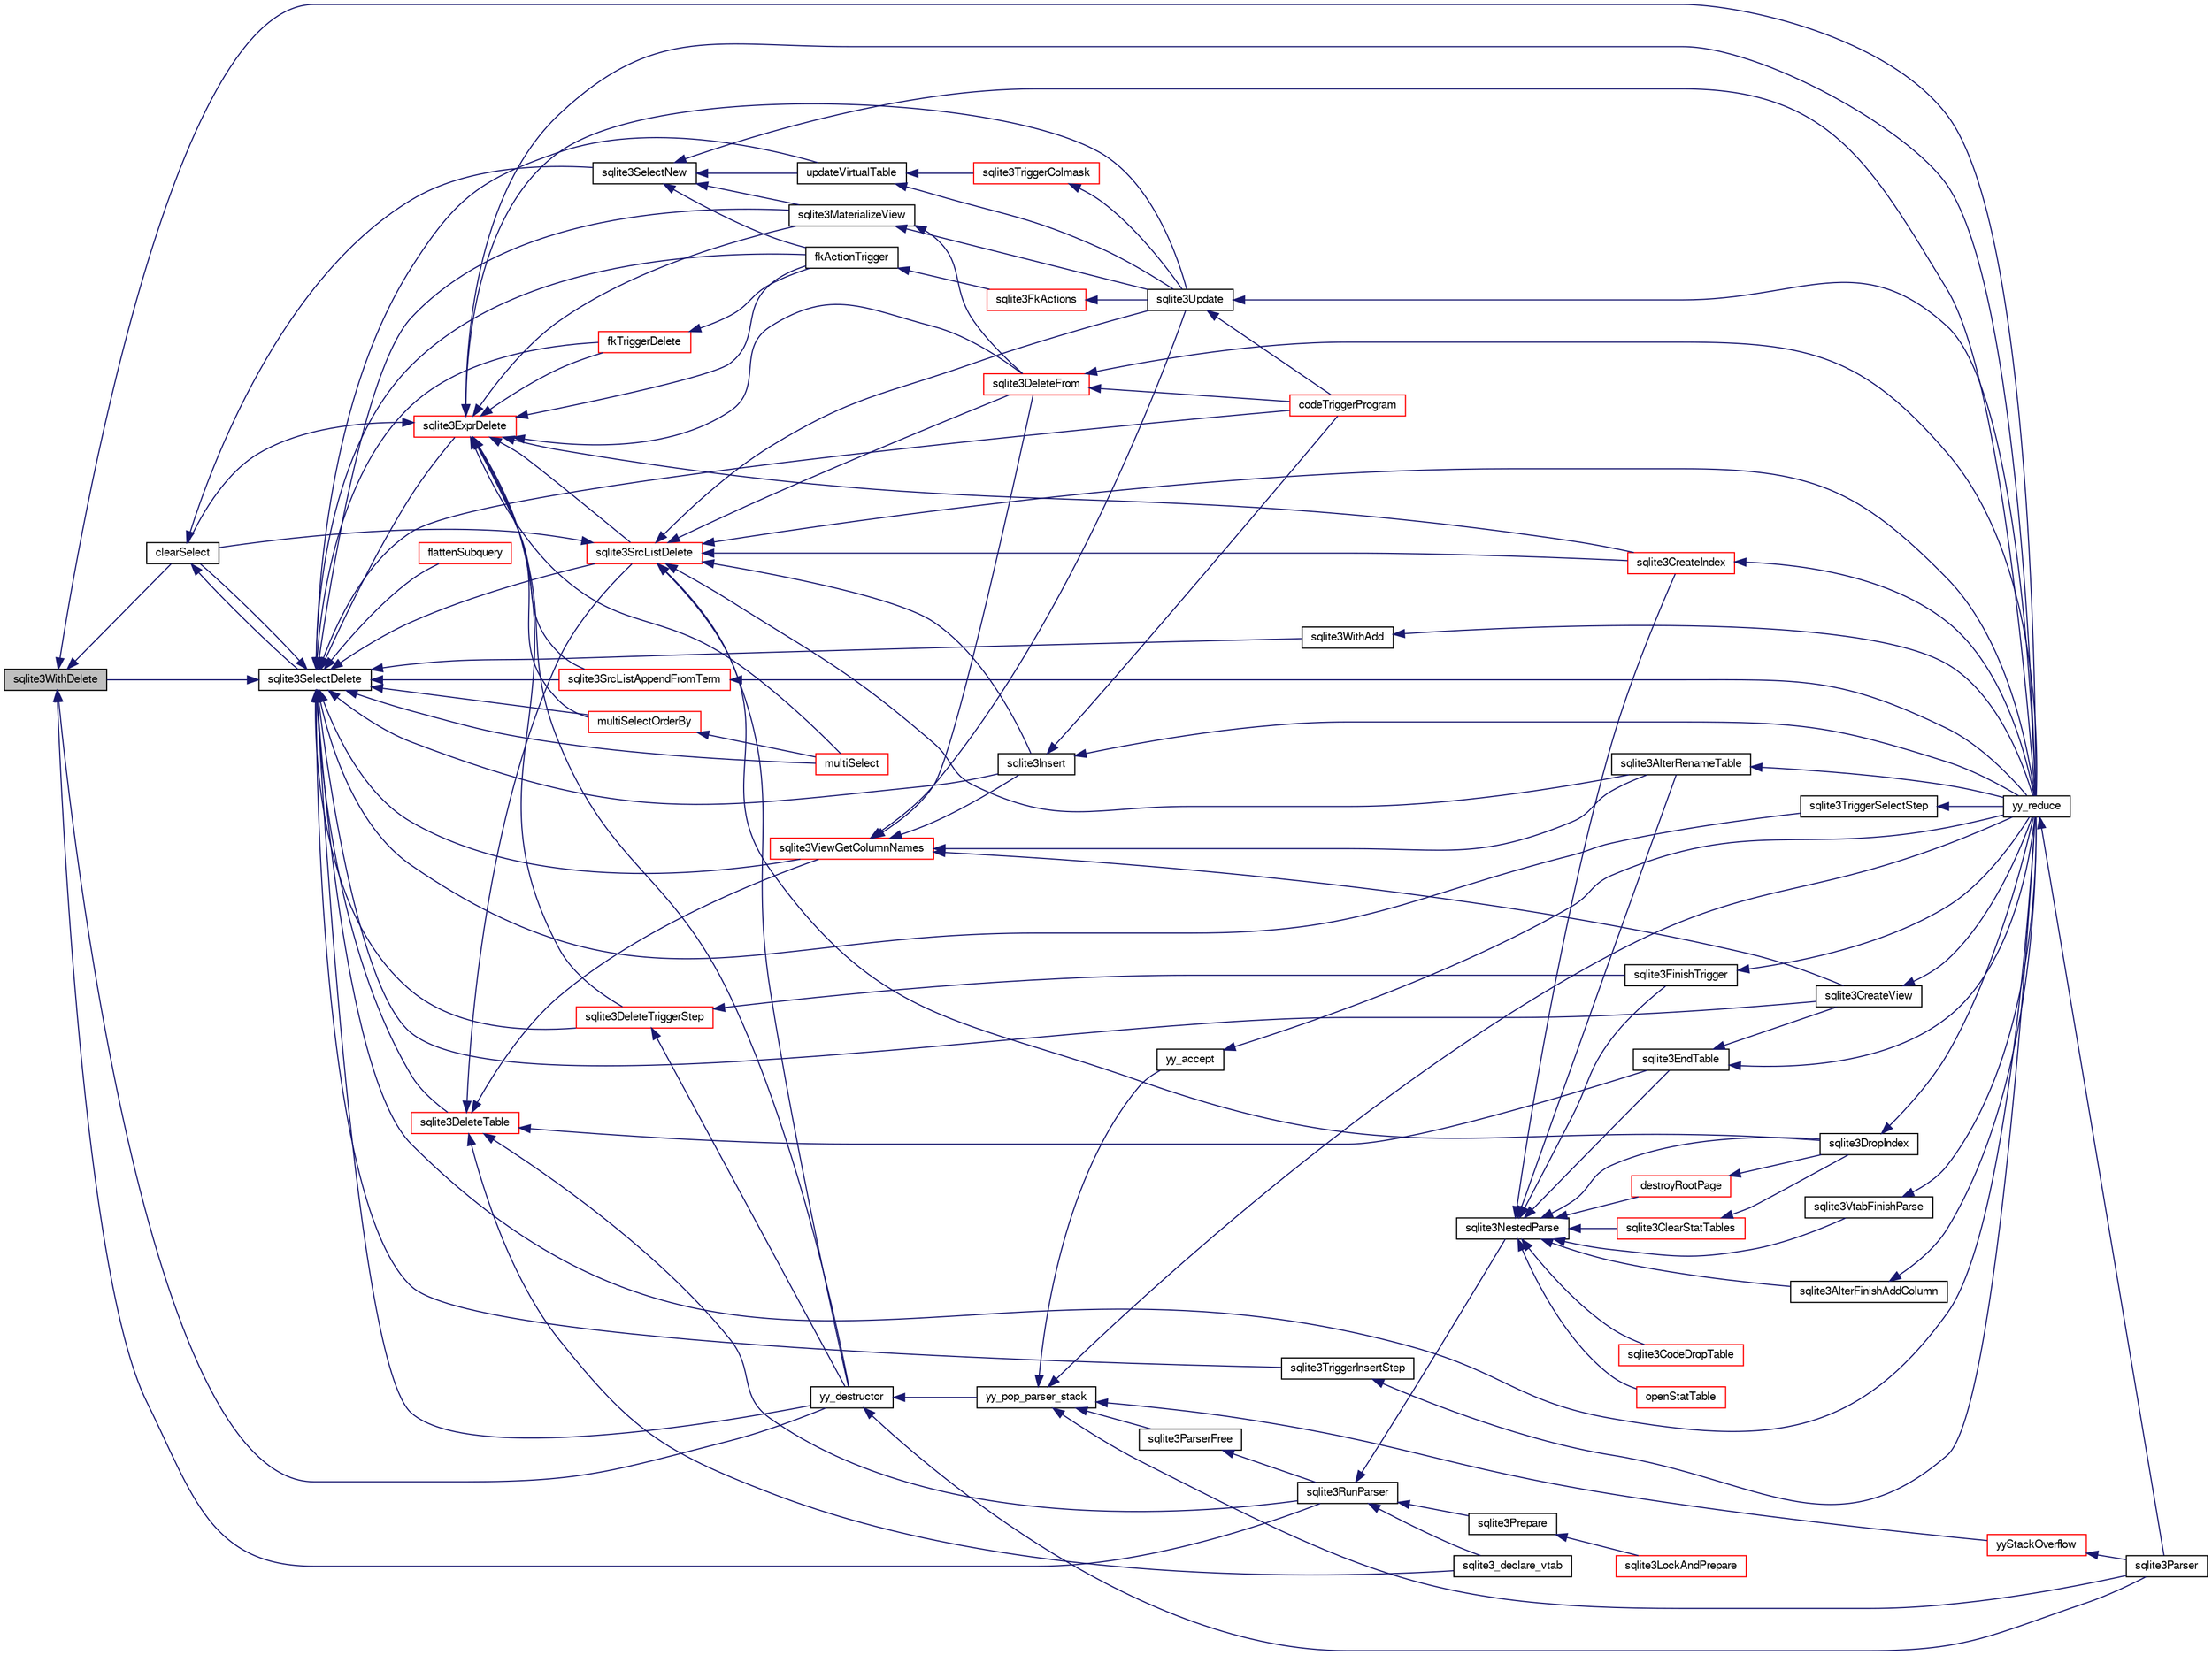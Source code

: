 digraph "sqlite3WithDelete"
{
  edge [fontname="FreeSans",fontsize="10",labelfontname="FreeSans",labelfontsize="10"];
  node [fontname="FreeSans",fontsize="10",shape=record];
  rankdir="LR";
  Node820955 [label="sqlite3WithDelete",height=0.2,width=0.4,color="black", fillcolor="grey75", style="filled", fontcolor="black"];
  Node820955 -> Node820956 [dir="back",color="midnightblue",fontsize="10",style="solid",fontname="FreeSans"];
  Node820956 [label="clearSelect",height=0.2,width=0.4,color="black", fillcolor="white", style="filled",URL="$sqlite3_8c.html#ac083bac4f2f02c26aa02fc24ca8c2dd9"];
  Node820956 -> Node820957 [dir="back",color="midnightblue",fontsize="10",style="solid",fontname="FreeSans"];
  Node820957 [label="sqlite3SelectNew",height=0.2,width=0.4,color="black", fillcolor="white", style="filled",URL="$sqlite3_8c.html#af637faf2f42e6ac5b93c317ed350252c"];
  Node820957 -> Node820958 [dir="back",color="midnightblue",fontsize="10",style="solid",fontname="FreeSans"];
  Node820958 [label="sqlite3MaterializeView",height=0.2,width=0.4,color="black", fillcolor="white", style="filled",URL="$sqlite3_8c.html#a4557984b0b75f998fb0c3f231c9b1def"];
  Node820958 -> Node820959 [dir="back",color="midnightblue",fontsize="10",style="solid",fontname="FreeSans"];
  Node820959 [label="sqlite3DeleteFrom",height=0.2,width=0.4,color="red", fillcolor="white", style="filled",URL="$sqlite3_8c.html#ab9b4b45349188b49eabb23f94608a091"];
  Node820959 -> Node820964 [dir="back",color="midnightblue",fontsize="10",style="solid",fontname="FreeSans"];
  Node820964 [label="codeTriggerProgram",height=0.2,width=0.4,color="red", fillcolor="white", style="filled",URL="$sqlite3_8c.html#a120801f59d9281d201d2ff4b2606836e"];
  Node820959 -> Node820962 [dir="back",color="midnightblue",fontsize="10",style="solid",fontname="FreeSans"];
  Node820962 [label="yy_reduce",height=0.2,width=0.4,color="black", fillcolor="white", style="filled",URL="$sqlite3_8c.html#a7c419a9b25711c666a9a2449ef377f14"];
  Node820962 -> Node820963 [dir="back",color="midnightblue",fontsize="10",style="solid",fontname="FreeSans"];
  Node820963 [label="sqlite3Parser",height=0.2,width=0.4,color="black", fillcolor="white", style="filled",URL="$sqlite3_8c.html#a0327d71a5fabe0b6a343d78a2602e72a"];
  Node820958 -> Node820972 [dir="back",color="midnightblue",fontsize="10",style="solid",fontname="FreeSans"];
  Node820972 [label="sqlite3Update",height=0.2,width=0.4,color="black", fillcolor="white", style="filled",URL="$sqlite3_8c.html#ac5aa67c46e8cc8174566fabe6809fafa"];
  Node820972 -> Node820964 [dir="back",color="midnightblue",fontsize="10",style="solid",fontname="FreeSans"];
  Node820972 -> Node820962 [dir="back",color="midnightblue",fontsize="10",style="solid",fontname="FreeSans"];
  Node820957 -> Node820975 [dir="back",color="midnightblue",fontsize="10",style="solid",fontname="FreeSans"];
  Node820975 [label="fkActionTrigger",height=0.2,width=0.4,color="black", fillcolor="white", style="filled",URL="$sqlite3_8c.html#a45d66e3277860bacad58eb6296680c8e"];
  Node820975 -> Node820968 [dir="back",color="midnightblue",fontsize="10",style="solid",fontname="FreeSans"];
  Node820968 [label="sqlite3FkActions",height=0.2,width=0.4,color="red", fillcolor="white", style="filled",URL="$sqlite3_8c.html#a39159bd1623724946c22355ba7f3ef90"];
  Node820968 -> Node820972 [dir="back",color="midnightblue",fontsize="10",style="solid",fontname="FreeSans"];
  Node820957 -> Node820976 [dir="back",color="midnightblue",fontsize="10",style="solid",fontname="FreeSans"];
  Node820976 [label="updateVirtualTable",height=0.2,width=0.4,color="black", fillcolor="white", style="filled",URL="$sqlite3_8c.html#a740220531db9293c39a2cdd7da3f74e1"];
  Node820976 -> Node820974 [dir="back",color="midnightblue",fontsize="10",style="solid",fontname="FreeSans"];
  Node820974 [label="sqlite3TriggerColmask",height=0.2,width=0.4,color="red", fillcolor="white", style="filled",URL="$sqlite3_8c.html#acace8e99e37ae5e84ea03c65e820c540"];
  Node820974 -> Node820972 [dir="back",color="midnightblue",fontsize="10",style="solid",fontname="FreeSans"];
  Node820976 -> Node820972 [dir="back",color="midnightblue",fontsize="10",style="solid",fontname="FreeSans"];
  Node820957 -> Node820962 [dir="back",color="midnightblue",fontsize="10",style="solid",fontname="FreeSans"];
  Node820956 -> Node820977 [dir="back",color="midnightblue",fontsize="10",style="solid",fontname="FreeSans"];
  Node820977 [label="sqlite3SelectDelete",height=0.2,width=0.4,color="black", fillcolor="white", style="filled",URL="$sqlite3_8c.html#a0f56959f0acac85496744f0d068854a0"];
  Node820977 -> Node820978 [dir="back",color="midnightblue",fontsize="10",style="solid",fontname="FreeSans"];
  Node820978 [label="sqlite3ExprDelete",height=0.2,width=0.4,color="red", fillcolor="white", style="filled",URL="$sqlite3_8c.html#ae4e21ab5918e0428fbaa9e615dceb309"];
  Node820978 -> Node821007 [dir="back",color="midnightblue",fontsize="10",style="solid",fontname="FreeSans"];
  Node821007 [label="sqlite3CreateIndex",height=0.2,width=0.4,color="red", fillcolor="white", style="filled",URL="$sqlite3_8c.html#a8dbe5e590ab6c58a8c45f34f7c81e825"];
  Node821007 -> Node820962 [dir="back",color="midnightblue",fontsize="10",style="solid",fontname="FreeSans"];
  Node820978 -> Node821123 [dir="back",color="midnightblue",fontsize="10",style="solid",fontname="FreeSans"];
  Node821123 [label="sqlite3SrcListDelete",height=0.2,width=0.4,color="red", fillcolor="white", style="filled",URL="$sqlite3_8c.html#acc250a3e5e7fd8889a16a9f28e3e7312"];
  Node821123 -> Node820992 [dir="back",color="midnightblue",fontsize="10",style="solid",fontname="FreeSans"];
  Node820992 [label="sqlite3AlterRenameTable",height=0.2,width=0.4,color="black", fillcolor="white", style="filled",URL="$sqlite3_8c.html#aa5cfdb507ff74e559f2efb0318c96d2c"];
  Node820992 -> Node820962 [dir="back",color="midnightblue",fontsize="10",style="solid",fontname="FreeSans"];
  Node821123 -> Node821007 [dir="back",color="midnightblue",fontsize="10",style="solid",fontname="FreeSans"];
  Node821123 -> Node821108 [dir="back",color="midnightblue",fontsize="10",style="solid",fontname="FreeSans"];
  Node821108 [label="sqlite3DropIndex",height=0.2,width=0.4,color="black", fillcolor="white", style="filled",URL="$sqlite3_8c.html#a3ffd2536f34a0cf6d427710b06b71e83"];
  Node821108 -> Node820962 [dir="back",color="midnightblue",fontsize="10",style="solid",fontname="FreeSans"];
  Node821123 -> Node820959 [dir="back",color="midnightblue",fontsize="10",style="solid",fontname="FreeSans"];
  Node821123 -> Node820971 [dir="back",color="midnightblue",fontsize="10",style="solid",fontname="FreeSans"];
  Node820971 [label="sqlite3Insert",height=0.2,width=0.4,color="black", fillcolor="white", style="filled",URL="$sqlite3_8c.html#a5b17c9c2000bae6bdff8e6be48d7dc2b"];
  Node820971 -> Node820964 [dir="back",color="midnightblue",fontsize="10",style="solid",fontname="FreeSans"];
  Node820971 -> Node820962 [dir="back",color="midnightblue",fontsize="10",style="solid",fontname="FreeSans"];
  Node821123 -> Node820956 [dir="back",color="midnightblue",fontsize="10",style="solid",fontname="FreeSans"];
  Node821123 -> Node820972 [dir="back",color="midnightblue",fontsize="10",style="solid",fontname="FreeSans"];
  Node821123 -> Node821127 [dir="back",color="midnightblue",fontsize="10",style="solid",fontname="FreeSans"];
  Node821127 [label="yy_destructor",height=0.2,width=0.4,color="black", fillcolor="white", style="filled",URL="$sqlite3_8c.html#afca0f0d2a9c0e0ca0625382394fa060e"];
  Node821127 -> Node821128 [dir="back",color="midnightblue",fontsize="10",style="solid",fontname="FreeSans"];
  Node821128 [label="yy_pop_parser_stack",height=0.2,width=0.4,color="black", fillcolor="white", style="filled",URL="$sqlite3_8c.html#aa142fdd91628fd550751c6ef4e29b603"];
  Node821128 -> Node821129 [dir="back",color="midnightblue",fontsize="10",style="solid",fontname="FreeSans"];
  Node821129 [label="sqlite3ParserFree",height=0.2,width=0.4,color="black", fillcolor="white", style="filled",URL="$sqlite3_8c.html#a75d41a16c8dff0547dcca208ff4d5d7d"];
  Node821129 -> Node821130 [dir="back",color="midnightblue",fontsize="10",style="solid",fontname="FreeSans"];
  Node821130 [label="sqlite3RunParser",height=0.2,width=0.4,color="black", fillcolor="white", style="filled",URL="$sqlite3_8c.html#a174f16a9adcc64bf971bae4a5ffa3488"];
  Node821130 -> Node821131 [dir="back",color="midnightblue",fontsize="10",style="solid",fontname="FreeSans"];
  Node821131 [label="sqlite3NestedParse",height=0.2,width=0.4,color="black", fillcolor="white", style="filled",URL="$sqlite3_8c.html#ae78bd6187a28892732af5428ec15b03f"];
  Node821131 -> Node820992 [dir="back",color="midnightblue",fontsize="10",style="solid",fontname="FreeSans"];
  Node821131 -> Node821132 [dir="back",color="midnightblue",fontsize="10",style="solid",fontname="FreeSans"];
  Node821132 [label="sqlite3AlterFinishAddColumn",height=0.2,width=0.4,color="black", fillcolor="white", style="filled",URL="$sqlite3_8c.html#a392e1e5be904b01216faae16a77c2c31"];
  Node821132 -> Node820962 [dir="back",color="midnightblue",fontsize="10",style="solid",fontname="FreeSans"];
  Node821131 -> Node821133 [dir="back",color="midnightblue",fontsize="10",style="solid",fontname="FreeSans"];
  Node821133 [label="openStatTable",height=0.2,width=0.4,color="red", fillcolor="white", style="filled",URL="$sqlite3_8c.html#aea3da21ca87050c11c23e01f578cc5dc"];
  Node821131 -> Node820989 [dir="back",color="midnightblue",fontsize="10",style="solid",fontname="FreeSans"];
  Node820989 [label="sqlite3EndTable",height=0.2,width=0.4,color="black", fillcolor="white", style="filled",URL="$sqlite3_8c.html#a7b5f2c66c0f0b6f819d970ca389768b0"];
  Node820989 -> Node820990 [dir="back",color="midnightblue",fontsize="10",style="solid",fontname="FreeSans"];
  Node820990 [label="sqlite3CreateView",height=0.2,width=0.4,color="black", fillcolor="white", style="filled",URL="$sqlite3_8c.html#a9d85cb00ff71dee5cd9a019503a6982e"];
  Node820990 -> Node820962 [dir="back",color="midnightblue",fontsize="10",style="solid",fontname="FreeSans"];
  Node820989 -> Node820962 [dir="back",color="midnightblue",fontsize="10",style="solid",fontname="FreeSans"];
  Node821131 -> Node821136 [dir="back",color="midnightblue",fontsize="10",style="solid",fontname="FreeSans"];
  Node821136 [label="destroyRootPage",height=0.2,width=0.4,color="red", fillcolor="white", style="filled",URL="$sqlite3_8c.html#a117f2ef54e18f018369a4da17d1a0881"];
  Node821136 -> Node821108 [dir="back",color="midnightblue",fontsize="10",style="solid",fontname="FreeSans"];
  Node821131 -> Node821139 [dir="back",color="midnightblue",fontsize="10",style="solid",fontname="FreeSans"];
  Node821139 [label="sqlite3ClearStatTables",height=0.2,width=0.4,color="red", fillcolor="white", style="filled",URL="$sqlite3_8c.html#a3a6659fbbc07f5bd5d327d88e6660702"];
  Node821139 -> Node821108 [dir="back",color="midnightblue",fontsize="10",style="solid",fontname="FreeSans"];
  Node821131 -> Node821138 [dir="back",color="midnightblue",fontsize="10",style="solid",fontname="FreeSans"];
  Node821138 [label="sqlite3CodeDropTable",height=0.2,width=0.4,color="red", fillcolor="white", style="filled",URL="$sqlite3_8c.html#aaf9a8d65346dc15bfcd60bc48e885f46"];
  Node821131 -> Node821007 [dir="back",color="midnightblue",fontsize="10",style="solid",fontname="FreeSans"];
  Node821131 -> Node821108 [dir="back",color="midnightblue",fontsize="10",style="solid",fontname="FreeSans"];
  Node821131 -> Node821140 [dir="back",color="midnightblue",fontsize="10",style="solid",fontname="FreeSans"];
  Node821140 [label="sqlite3FinishTrigger",height=0.2,width=0.4,color="black", fillcolor="white", style="filled",URL="$sqlite3_8c.html#a15231afa0ac739363aee4cdb88380886"];
  Node821140 -> Node820962 [dir="back",color="midnightblue",fontsize="10",style="solid",fontname="FreeSans"];
  Node821131 -> Node821141 [dir="back",color="midnightblue",fontsize="10",style="solid",fontname="FreeSans"];
  Node821141 [label="sqlite3VtabFinishParse",height=0.2,width=0.4,color="black", fillcolor="white", style="filled",URL="$sqlite3_8c.html#a31979f7a03df3cc53c4189dd1f3ea24c"];
  Node821141 -> Node820962 [dir="back",color="midnightblue",fontsize="10",style="solid",fontname="FreeSans"];
  Node821130 -> Node821142 [dir="back",color="midnightblue",fontsize="10",style="solid",fontname="FreeSans"];
  Node821142 [label="sqlite3Prepare",height=0.2,width=0.4,color="black", fillcolor="white", style="filled",URL="$sqlite3_8c.html#acb25890858d0bf4b12eb7aae569f0c7b"];
  Node821142 -> Node821143 [dir="back",color="midnightblue",fontsize="10",style="solid",fontname="FreeSans"];
  Node821143 [label="sqlite3LockAndPrepare",height=0.2,width=0.4,color="red", fillcolor="white", style="filled",URL="$sqlite3_8c.html#a5db1ec5589aa2b02c6d979211a8789bd"];
  Node821130 -> Node821151 [dir="back",color="midnightblue",fontsize="10",style="solid",fontname="FreeSans"];
  Node821151 [label="sqlite3_declare_vtab",height=0.2,width=0.4,color="black", fillcolor="white", style="filled",URL="$sqlite3_8h.html#a65393c41da76ae1470a7c7f4b4aca600"];
  Node821128 -> Node821152 [dir="back",color="midnightblue",fontsize="10",style="solid",fontname="FreeSans"];
  Node821152 [label="yyStackOverflow",height=0.2,width=0.4,color="red", fillcolor="white", style="filled",URL="$sqlite3_8c.html#aa86923ecccad4f6d79295f099b46f67a"];
  Node821152 -> Node820963 [dir="back",color="midnightblue",fontsize="10",style="solid",fontname="FreeSans"];
  Node821128 -> Node820962 [dir="back",color="midnightblue",fontsize="10",style="solid",fontname="FreeSans"];
  Node821128 -> Node821154 [dir="back",color="midnightblue",fontsize="10",style="solid",fontname="FreeSans"];
  Node821154 [label="yy_accept",height=0.2,width=0.4,color="black", fillcolor="white", style="filled",URL="$sqlite3_8c.html#a868e202daa58bd4f71c467b477831e3a"];
  Node821154 -> Node820962 [dir="back",color="midnightblue",fontsize="10",style="solid",fontname="FreeSans"];
  Node821128 -> Node820963 [dir="back",color="midnightblue",fontsize="10",style="solid",fontname="FreeSans"];
  Node821127 -> Node820963 [dir="back",color="midnightblue",fontsize="10",style="solid",fontname="FreeSans"];
  Node821123 -> Node820962 [dir="back",color="midnightblue",fontsize="10",style="solid",fontname="FreeSans"];
  Node820978 -> Node821125 [dir="back",color="midnightblue",fontsize="10",style="solid",fontname="FreeSans"];
  Node821125 [label="sqlite3SrcListAppendFromTerm",height=0.2,width=0.4,color="red", fillcolor="white", style="filled",URL="$sqlite3_8c.html#ac5a48dfc8b87c7d09fa9928e1cbda9bf"];
  Node821125 -> Node820962 [dir="back",color="midnightblue",fontsize="10",style="solid",fontname="FreeSans"];
  Node820978 -> Node820958 [dir="back",color="midnightblue",fontsize="10",style="solid",fontname="FreeSans"];
  Node820978 -> Node820959 [dir="back",color="midnightblue",fontsize="10",style="solid",fontname="FreeSans"];
  Node820978 -> Node821189 [dir="back",color="midnightblue",fontsize="10",style="solid",fontname="FreeSans"];
  Node821189 [label="fkTriggerDelete",height=0.2,width=0.4,color="red", fillcolor="white", style="filled",URL="$sqlite3_8c.html#a45e39c07b1ac453fc3ee0d8779da2cc1"];
  Node821189 -> Node820975 [dir="back",color="midnightblue",fontsize="10",style="solid",fontname="FreeSans"];
  Node820978 -> Node820975 [dir="back",color="midnightblue",fontsize="10",style="solid",fontname="FreeSans"];
  Node820978 -> Node820956 [dir="back",color="midnightblue",fontsize="10",style="solid",fontname="FreeSans"];
  Node820978 -> Node821028 [dir="back",color="midnightblue",fontsize="10",style="solid",fontname="FreeSans"];
  Node821028 [label="multiSelect",height=0.2,width=0.4,color="red", fillcolor="white", style="filled",URL="$sqlite3_8c.html#a6456c61f3d9b2389738753cedfa24fa7"];
  Node820978 -> Node821029 [dir="back",color="midnightblue",fontsize="10",style="solid",fontname="FreeSans"];
  Node821029 [label="multiSelectOrderBy",height=0.2,width=0.4,color="red", fillcolor="white", style="filled",URL="$sqlite3_8c.html#afcdb8488c6f4dfdadaf9f04bca35b808"];
  Node821029 -> Node821028 [dir="back",color="midnightblue",fontsize="10",style="solid",fontname="FreeSans"];
  Node820978 -> Node821194 [dir="back",color="midnightblue",fontsize="10",style="solid",fontname="FreeSans"];
  Node821194 [label="sqlite3DeleteTriggerStep",height=0.2,width=0.4,color="red", fillcolor="white", style="filled",URL="$sqlite3_8c.html#a53f07c621cb9933a2287e26026abce8a"];
  Node821194 -> Node821140 [dir="back",color="midnightblue",fontsize="10",style="solid",fontname="FreeSans"];
  Node821194 -> Node821127 [dir="back",color="midnightblue",fontsize="10",style="solid",fontname="FreeSans"];
  Node820978 -> Node820972 [dir="back",color="midnightblue",fontsize="10",style="solid",fontname="FreeSans"];
  Node820978 -> Node821127 [dir="back",color="midnightblue",fontsize="10",style="solid",fontname="FreeSans"];
  Node820978 -> Node820962 [dir="back",color="midnightblue",fontsize="10",style="solid",fontname="FreeSans"];
  Node820977 -> Node821065 [dir="back",color="midnightblue",fontsize="10",style="solid",fontname="FreeSans"];
  Node821065 [label="sqlite3DeleteTable",height=0.2,width=0.4,color="red", fillcolor="white", style="filled",URL="$sqlite3_8c.html#a7fd3d507375a381a3807f92735318973"];
  Node821065 -> Node820989 [dir="back",color="midnightblue",fontsize="10",style="solid",fontname="FreeSans"];
  Node821065 -> Node820991 [dir="back",color="midnightblue",fontsize="10",style="solid",fontname="FreeSans"];
  Node820991 [label="sqlite3ViewGetColumnNames",height=0.2,width=0.4,color="red", fillcolor="white", style="filled",URL="$sqlite3_8c.html#aebc7cd8d9e2bd174ae0a60363d3f6ce8"];
  Node820991 -> Node820992 [dir="back",color="midnightblue",fontsize="10",style="solid",fontname="FreeSans"];
  Node820991 -> Node820990 [dir="back",color="midnightblue",fontsize="10",style="solid",fontname="FreeSans"];
  Node820991 -> Node820959 [dir="back",color="midnightblue",fontsize="10",style="solid",fontname="FreeSans"];
  Node820991 -> Node820971 [dir="back",color="midnightblue",fontsize="10",style="solid",fontname="FreeSans"];
  Node820991 -> Node820972 [dir="back",color="midnightblue",fontsize="10",style="solid",fontname="FreeSans"];
  Node821065 -> Node821123 [dir="back",color="midnightblue",fontsize="10",style="solid",fontname="FreeSans"];
  Node821065 -> Node821151 [dir="back",color="midnightblue",fontsize="10",style="solid",fontname="FreeSans"];
  Node821065 -> Node821130 [dir="back",color="midnightblue",fontsize="10",style="solid",fontname="FreeSans"];
  Node820977 -> Node820990 [dir="back",color="midnightblue",fontsize="10",style="solid",fontname="FreeSans"];
  Node820977 -> Node820991 [dir="back",color="midnightblue",fontsize="10",style="solid",fontname="FreeSans"];
  Node820977 -> Node821123 [dir="back",color="midnightblue",fontsize="10",style="solid",fontname="FreeSans"];
  Node820977 -> Node821125 [dir="back",color="midnightblue",fontsize="10",style="solid",fontname="FreeSans"];
  Node820977 -> Node821188 [dir="back",color="midnightblue",fontsize="10",style="solid",fontname="FreeSans"];
  Node821188 [label="sqlite3WithAdd",height=0.2,width=0.4,color="black", fillcolor="white", style="filled",URL="$sqlite3_8c.html#ac0c00d03610249b6b093e9c595cf1d5f"];
  Node821188 -> Node820962 [dir="back",color="midnightblue",fontsize="10",style="solid",fontname="FreeSans"];
  Node820977 -> Node820955 [dir="back",color="midnightblue",fontsize="10",style="solid",fontname="FreeSans"];
  Node820977 -> Node820958 [dir="back",color="midnightblue",fontsize="10",style="solid",fontname="FreeSans"];
  Node820977 -> Node821189 [dir="back",color="midnightblue",fontsize="10",style="solid",fontname="FreeSans"];
  Node820977 -> Node820975 [dir="back",color="midnightblue",fontsize="10",style="solid",fontname="FreeSans"];
  Node820977 -> Node820971 [dir="back",color="midnightblue",fontsize="10",style="solid",fontname="FreeSans"];
  Node820977 -> Node820956 [dir="back",color="midnightblue",fontsize="10",style="solid",fontname="FreeSans"];
  Node820977 -> Node821028 [dir="back",color="midnightblue",fontsize="10",style="solid",fontname="FreeSans"];
  Node820977 -> Node821029 [dir="back",color="midnightblue",fontsize="10",style="solid",fontname="FreeSans"];
  Node820977 -> Node821058 [dir="back",color="midnightblue",fontsize="10",style="solid",fontname="FreeSans"];
  Node821058 [label="flattenSubquery",height=0.2,width=0.4,color="red", fillcolor="white", style="filled",URL="$sqlite3_8c.html#aa7dcde293e634ad09c4d76c16a640491"];
  Node820977 -> Node821194 [dir="back",color="midnightblue",fontsize="10",style="solid",fontname="FreeSans"];
  Node820977 -> Node821214 [dir="back",color="midnightblue",fontsize="10",style="solid",fontname="FreeSans"];
  Node821214 [label="sqlite3TriggerSelectStep",height=0.2,width=0.4,color="black", fillcolor="white", style="filled",URL="$sqlite3_8c.html#a3ce36324b25566a88b296b31a106a075"];
  Node821214 -> Node820962 [dir="back",color="midnightblue",fontsize="10",style="solid",fontname="FreeSans"];
  Node820977 -> Node821215 [dir="back",color="midnightblue",fontsize="10",style="solid",fontname="FreeSans"];
  Node821215 [label="sqlite3TriggerInsertStep",height=0.2,width=0.4,color="black", fillcolor="white", style="filled",URL="$sqlite3_8c.html#a7204c378dad0dfefd6ab40c3d9508c64"];
  Node821215 -> Node820962 [dir="back",color="midnightblue",fontsize="10",style="solid",fontname="FreeSans"];
  Node820977 -> Node820964 [dir="back",color="midnightblue",fontsize="10",style="solid",fontname="FreeSans"];
  Node820977 -> Node820976 [dir="back",color="midnightblue",fontsize="10",style="solid",fontname="FreeSans"];
  Node820977 -> Node821127 [dir="back",color="midnightblue",fontsize="10",style="solid",fontname="FreeSans"];
  Node820977 -> Node820962 [dir="back",color="midnightblue",fontsize="10",style="solid",fontname="FreeSans"];
  Node820955 -> Node821127 [dir="back",color="midnightblue",fontsize="10",style="solid",fontname="FreeSans"];
  Node820955 -> Node820962 [dir="back",color="midnightblue",fontsize="10",style="solid",fontname="FreeSans"];
  Node820955 -> Node821130 [dir="back",color="midnightblue",fontsize="10",style="solid",fontname="FreeSans"];
}
